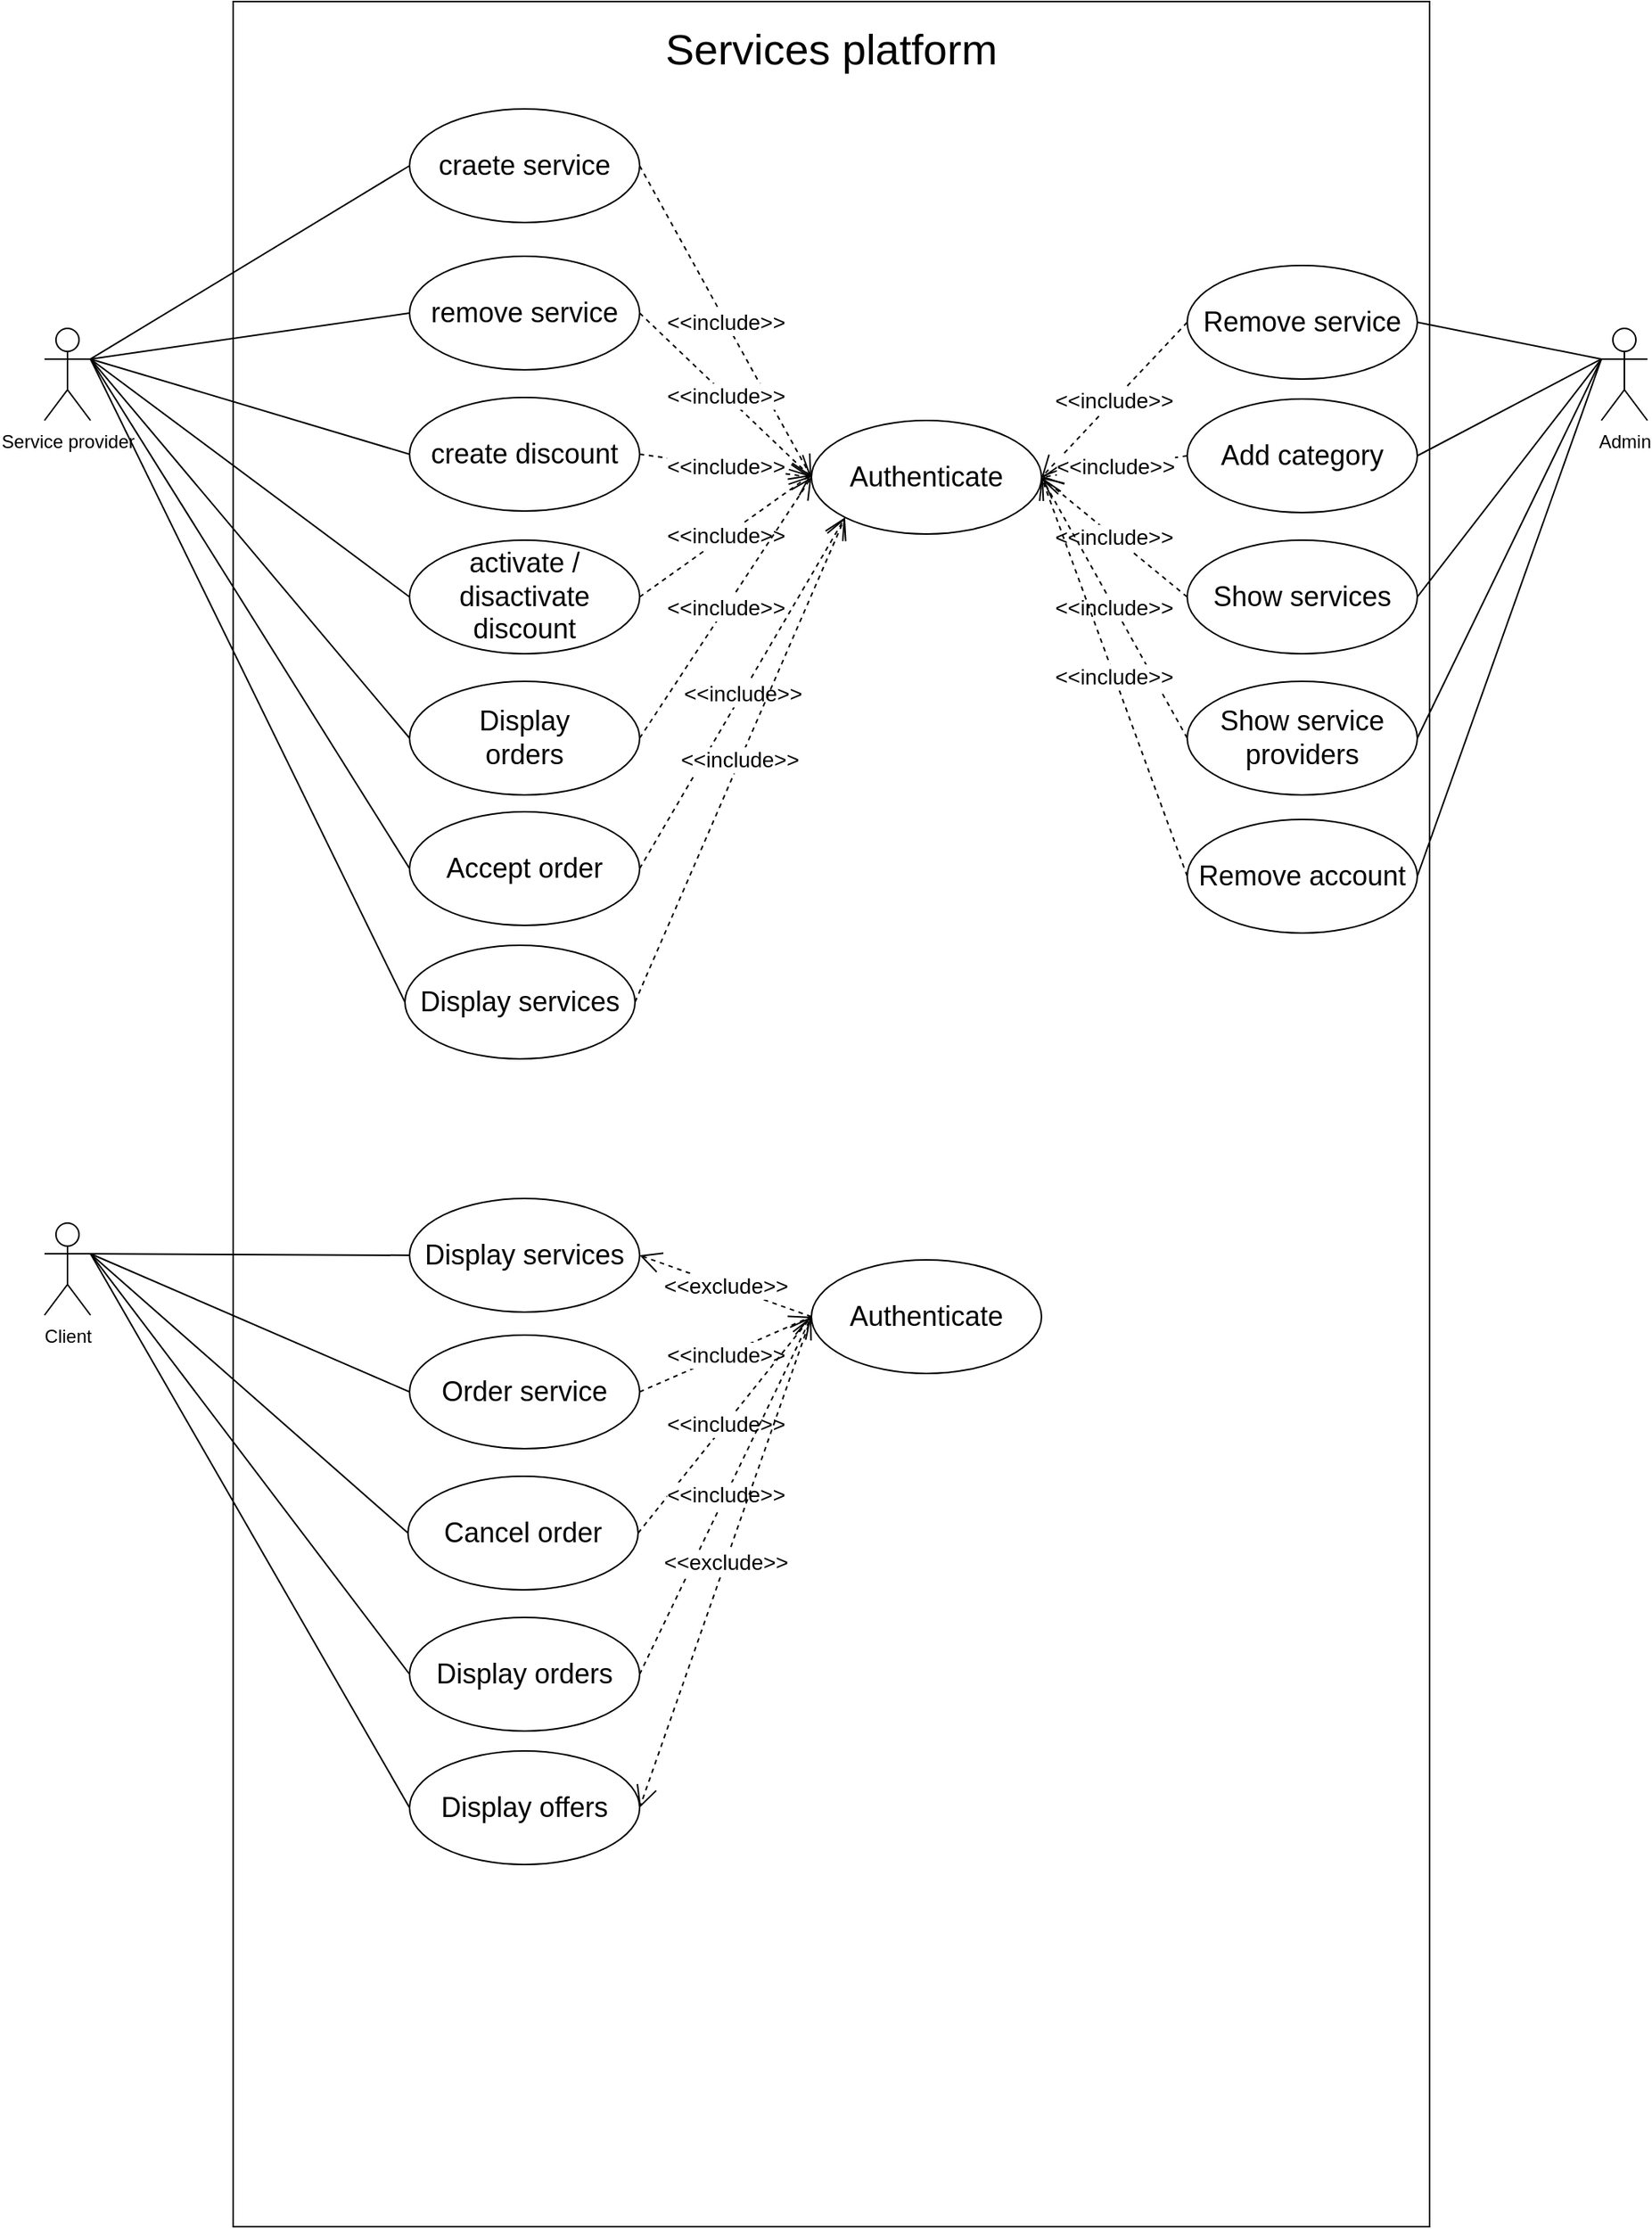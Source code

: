 <mxfile version="16.1.2" type="device"><diagram id="C5RBs43oDa-KdzZeNtuy" name="Page-1"><mxGraphModel dx="2307" dy="2636" grid="1" gridSize="10" guides="1" tooltips="1" connect="1" arrows="1" fold="1" page="1" pageScale="1" pageWidth="827" pageHeight="1169" background="none" math="0" shadow="0"><root><mxCell id="WIyWlLk6GJQsqaUBKTNV-0"/><mxCell id="WIyWlLk6GJQsqaUBKTNV-1" parent="WIyWlLk6GJQsqaUBKTNV-0"/><mxCell id="J-Qgh_Wg_Ka2_XEc0ePk-1" value="" style="rounded=0;whiteSpace=wrap;html=1;" parent="WIyWlLk6GJQsqaUBKTNV-1" vertex="1"><mxGeometry x="188" y="-740" width="780" height="1450" as="geometry"/></mxCell><mxCell id="J-Qgh_Wg_Ka2_XEc0ePk-2" value="Service provider" style="shape=umlActor;verticalLabelPosition=bottom;verticalAlign=top;html=1;outlineConnect=0;" parent="WIyWlLk6GJQsqaUBKTNV-1" vertex="1"><mxGeometry x="65" y="-527" width="30" height="60" as="geometry"/></mxCell><mxCell id="J-Qgh_Wg_Ka2_XEc0ePk-3" value="&lt;font style=&quot;font-size: 18px&quot;&gt;craete service&lt;/font&gt;" style="ellipse;whiteSpace=wrap;html=1;" parent="WIyWlLk6GJQsqaUBKTNV-1" vertex="1"><mxGeometry x="303" y="-670" width="150" height="74" as="geometry"/></mxCell><mxCell id="J-Qgh_Wg_Ka2_XEc0ePk-4" value="&lt;span style=&quot;font-size: 18px&quot;&gt;create discount&lt;/span&gt;" style="ellipse;whiteSpace=wrap;html=1;" parent="WIyWlLk6GJQsqaUBKTNV-1" vertex="1"><mxGeometry x="303" y="-482" width="150" height="74" as="geometry"/></mxCell><mxCell id="J-Qgh_Wg_Ka2_XEc0ePk-5" value="&lt;span style=&quot;font-size: 18px&quot;&gt;activate / disactivate discount&lt;/span&gt;" style="ellipse;whiteSpace=wrap;html=1;" parent="WIyWlLk6GJQsqaUBKTNV-1" vertex="1"><mxGeometry x="303" y="-389" width="150" height="74" as="geometry"/></mxCell><mxCell id="J-Qgh_Wg_Ka2_XEc0ePk-6" value="" style="endArrow=none;html=1;rounded=0;fontSize=18;exitX=1;exitY=0.333;exitDx=0;exitDy=0;exitPerimeter=0;entryX=0;entryY=0.5;entryDx=0;entryDy=0;" parent="WIyWlLk6GJQsqaUBKTNV-1" source="J-Qgh_Wg_Ka2_XEc0ePk-2" target="J-Qgh_Wg_Ka2_XEc0ePk-5" edge="1"><mxGeometry width="50" height="50" relative="1" as="geometry"><mxPoint x="510" y="-247" as="sourcePoint"/><mxPoint x="560" y="-297" as="targetPoint"/></mxGeometry></mxCell><mxCell id="J-Qgh_Wg_Ka2_XEc0ePk-7" value="" style="endArrow=none;html=1;rounded=0;fontSize=18;exitX=1;exitY=0.333;exitDx=0;exitDy=0;exitPerimeter=0;entryX=0;entryY=0.5;entryDx=0;entryDy=0;" parent="WIyWlLk6GJQsqaUBKTNV-1" source="J-Qgh_Wg_Ka2_XEc0ePk-2" target="J-Qgh_Wg_Ka2_XEc0ePk-4" edge="1"><mxGeometry width="50" height="50" relative="1" as="geometry"><mxPoint x="105" y="-497" as="sourcePoint"/><mxPoint x="313" y="-310" as="targetPoint"/></mxGeometry></mxCell><mxCell id="J-Qgh_Wg_Ka2_XEc0ePk-8" value="" style="endArrow=none;html=1;rounded=0;fontSize=18;exitX=1;exitY=0.333;exitDx=0;exitDy=0;exitPerimeter=0;entryX=0;entryY=0.5;entryDx=0;entryDy=0;" parent="WIyWlLk6GJQsqaUBKTNV-1" source="J-Qgh_Wg_Ka2_XEc0ePk-2" target="J-Qgh_Wg_Ka2_XEc0ePk-3" edge="1"><mxGeometry width="50" height="50" relative="1" as="geometry"><mxPoint x="105" y="-497" as="sourcePoint"/><mxPoint x="303" y="-620" as="targetPoint"/></mxGeometry></mxCell><mxCell id="J-Qgh_Wg_Ka2_XEc0ePk-10" value="&lt;font style=&quot;font-size: 18px&quot;&gt;Authenticate&lt;/font&gt;" style="ellipse;whiteSpace=wrap;html=1;" parent="WIyWlLk6GJQsqaUBKTNV-1" vertex="1"><mxGeometry x="565" y="-467" width="150" height="74" as="geometry"/></mxCell><mxCell id="J-Qgh_Wg_Ka2_XEc0ePk-11" value="&amp;lt;&amp;lt;include&amp;gt;&amp;gt;" style="endArrow=open;endSize=12;dashed=1;html=1;rounded=0;fontSize=14;exitX=1;exitY=0.5;exitDx=0;exitDy=0;entryX=0;entryY=0.5;entryDx=0;entryDy=0;" parent="WIyWlLk6GJQsqaUBKTNV-1" source="J-Qgh_Wg_Ka2_XEc0ePk-3" target="J-Qgh_Wg_Ka2_XEc0ePk-10" edge="1"><mxGeometry width="160" relative="1" as="geometry"><mxPoint x="453" y="-620" as="sourcePoint"/><mxPoint x="620" y="-287" as="targetPoint"/></mxGeometry></mxCell><mxCell id="J-Qgh_Wg_Ka2_XEc0ePk-12" value="&amp;lt;&amp;lt;include&amp;gt;&amp;gt;" style="endArrow=open;endSize=12;dashed=1;html=1;rounded=0;fontSize=14;exitX=1;exitY=0.5;exitDx=0;exitDy=0;entryX=0;entryY=0.5;entryDx=0;entryDy=0;" parent="WIyWlLk6GJQsqaUBKTNV-1" source="J-Qgh_Wg_Ka2_XEc0ePk-4" target="J-Qgh_Wg_Ka2_XEc0ePk-10" edge="1"><mxGeometry width="160" relative="1" as="geometry"><mxPoint x="463" y="-521" as="sourcePoint"/><mxPoint x="560" y="-420" as="targetPoint"/></mxGeometry></mxCell><mxCell id="J-Qgh_Wg_Ka2_XEc0ePk-13" value="&amp;lt;&amp;lt;include&amp;gt;&amp;gt;" style="endArrow=open;endSize=12;dashed=1;html=1;rounded=0;fontSize=14;exitX=1;exitY=0.5;exitDx=0;exitDy=0;entryX=-0.001;entryY=0.477;entryDx=0;entryDy=0;entryPerimeter=0;" parent="WIyWlLk6GJQsqaUBKTNV-1" source="J-Qgh_Wg_Ka2_XEc0ePk-5" target="J-Qgh_Wg_Ka2_XEc0ePk-10" edge="1"><mxGeometry width="160" relative="1" as="geometry"><mxPoint x="463" y="-420" as="sourcePoint"/><mxPoint x="560" y="-427" as="targetPoint"/></mxGeometry></mxCell><mxCell id="J-Qgh_Wg_Ka2_XEc0ePk-14" value="&lt;span style=&quot;font-size: 18px&quot;&gt;Display&lt;br&gt;&lt;/span&gt;&lt;font style=&quot;font-size: 18px&quot;&gt;orders&lt;/font&gt;" style="ellipse;whiteSpace=wrap;html=1;" parent="WIyWlLk6GJQsqaUBKTNV-1" vertex="1"><mxGeometry x="303" y="-297" width="150" height="74" as="geometry"/></mxCell><mxCell id="J-Qgh_Wg_Ka2_XEc0ePk-15" value="" style="endArrow=none;html=1;rounded=0;fontSize=18;exitX=1;exitY=0.333;exitDx=0;exitDy=0;exitPerimeter=0;entryX=0;entryY=0.5;entryDx=0;entryDy=0;" parent="WIyWlLk6GJQsqaUBKTNV-1" source="J-Qgh_Wg_Ka2_XEc0ePk-2" target="J-Qgh_Wg_Ka2_XEc0ePk-14" edge="1"><mxGeometry width="50" height="50" relative="1" as="geometry"><mxPoint x="105" y="-497" as="sourcePoint"/><mxPoint x="313.0" y="-342" as="targetPoint"/></mxGeometry></mxCell><mxCell id="J-Qgh_Wg_Ka2_XEc0ePk-16" value="&amp;lt;&amp;lt;include&amp;gt;&amp;gt;" style="endArrow=open;endSize=12;dashed=1;html=1;rounded=0;fontSize=14;exitX=1;exitY=0.5;exitDx=0;exitDy=0;entryX=0;entryY=0.5;entryDx=0;entryDy=0;" parent="WIyWlLk6GJQsqaUBKTNV-1" source="J-Qgh_Wg_Ka2_XEc0ePk-14" target="J-Qgh_Wg_Ka2_XEc0ePk-10" edge="1"><mxGeometry width="160" relative="1" as="geometry"><mxPoint x="463.0" y="-342" as="sourcePoint"/><mxPoint x="574.85" y="-421.702" as="targetPoint"/></mxGeometry></mxCell><mxCell id="J-Qgh_Wg_Ka2_XEc0ePk-17" value="Client" style="shape=umlActor;verticalLabelPosition=bottom;verticalAlign=top;html=1;outlineConnect=0;" parent="WIyWlLk6GJQsqaUBKTNV-1" vertex="1"><mxGeometry x="65" y="56" width="30" height="60" as="geometry"/></mxCell><mxCell id="J-Qgh_Wg_Ka2_XEc0ePk-18" value="&lt;span style=&quot;font-size: 18px&quot;&gt;Display services&lt;/span&gt;" style="ellipse;whiteSpace=wrap;html=1;" parent="WIyWlLk6GJQsqaUBKTNV-1" vertex="1"><mxGeometry x="303" y="40" width="150" height="74" as="geometry"/></mxCell><mxCell id="J-Qgh_Wg_Ka2_XEc0ePk-19" value="" style="endArrow=none;html=1;rounded=0;fontSize=18;exitX=1;exitY=0.333;exitDx=0;exitDy=0;exitPerimeter=0;entryX=0;entryY=0.5;entryDx=0;entryDy=0;" parent="WIyWlLk6GJQsqaUBKTNV-1" source="J-Qgh_Wg_Ka2_XEc0ePk-17" target="J-Qgh_Wg_Ka2_XEc0ePk-18" edge="1"><mxGeometry width="50" height="50" relative="1" as="geometry"><mxPoint x="105" y="-310" as="sourcePoint"/><mxPoint x="313.0" y="-63.0" as="targetPoint"/></mxGeometry></mxCell><mxCell id="J-Qgh_Wg_Ka2_XEc0ePk-20" value="&amp;lt;&amp;lt;include&amp;gt;&amp;gt;" style="endArrow=open;endSize=12;dashed=1;html=1;rounded=0;fontSize=14;exitX=1;exitY=0.5;exitDx=0;exitDy=0;entryX=0;entryY=0.5;entryDx=0;entryDy=0;" parent="WIyWlLk6GJQsqaUBKTNV-1" source="zodZ-iBMY00-ziJr6BMP-8" target="zodZ-iBMY00-ziJr6BMP-12" edge="1"><mxGeometry width="160" relative="1" as="geometry"><mxPoint x="463.0" y="-83.0" as="sourcePoint"/><mxPoint x="575.0" y="-253.0" as="targetPoint"/></mxGeometry></mxCell><mxCell id="zodZ-iBMY00-ziJr6BMP-0" value="Admin" style="shape=umlActor;verticalLabelPosition=bottom;verticalAlign=top;html=1;outlineConnect=0;" parent="WIyWlLk6GJQsqaUBKTNV-1" vertex="1"><mxGeometry x="1080" y="-527" width="30" height="60" as="geometry"/></mxCell><mxCell id="zodZ-iBMY00-ziJr6BMP-1" value="&lt;span style=&quot;font-size: 18px&quot;&gt;Remove service&lt;/span&gt;" style="ellipse;whiteSpace=wrap;html=1;" parent="WIyWlLk6GJQsqaUBKTNV-1" vertex="1"><mxGeometry x="810" y="-568" width="150" height="74" as="geometry"/></mxCell><mxCell id="zodZ-iBMY00-ziJr6BMP-2" value="" style="endArrow=none;html=1;rounded=0;fontSize=18;exitX=1;exitY=0.5;exitDx=0;exitDy=0;entryX=0;entryY=0.333;entryDx=0;entryDy=0;entryPerimeter=0;" parent="WIyWlLk6GJQsqaUBKTNV-1" source="zodZ-iBMY00-ziJr6BMP-4" target="zodZ-iBMY00-ziJr6BMP-0" edge="1"><mxGeometry width="50" height="50" relative="1" as="geometry"><mxPoint x="105" y="-497" as="sourcePoint"/><mxPoint x="313" y="-521" as="targetPoint"/></mxGeometry></mxCell><mxCell id="zodZ-iBMY00-ziJr6BMP-3" value="" style="endArrow=none;html=1;rounded=0;fontSize=18;exitX=1;exitY=0.5;exitDx=0;exitDy=0;entryX=0;entryY=0.333;entryDx=0;entryDy=0;entryPerimeter=0;" parent="WIyWlLk6GJQsqaUBKTNV-1" source="zodZ-iBMY00-ziJr6BMP-1" target="zodZ-iBMY00-ziJr6BMP-0" edge="1"><mxGeometry width="50" height="50" relative="1" as="geometry"><mxPoint x="725" y="-420" as="sourcePoint"/><mxPoint x="820" y="-521" as="targetPoint"/></mxGeometry></mxCell><mxCell id="zodZ-iBMY00-ziJr6BMP-4" value="&lt;span style=&quot;font-size: 18px&quot;&gt;Add category&lt;/span&gt;" style="ellipse;whiteSpace=wrap;html=1;" parent="WIyWlLk6GJQsqaUBKTNV-1" vertex="1"><mxGeometry x="810" y="-481" width="150" height="74" as="geometry"/></mxCell><mxCell id="zodZ-iBMY00-ziJr6BMP-5" value="&lt;span style=&quot;font-size: 18px&quot;&gt;Show services&lt;/span&gt;" style="ellipse;whiteSpace=wrap;html=1;" parent="WIyWlLk6GJQsqaUBKTNV-1" vertex="1"><mxGeometry x="810" y="-389" width="150" height="74" as="geometry"/></mxCell><mxCell id="zodZ-iBMY00-ziJr6BMP-6" value="&lt;span style=&quot;font-size: 18px&quot;&gt;Show service providers&lt;/span&gt;" style="ellipse;whiteSpace=wrap;html=1;" parent="WIyWlLk6GJQsqaUBKTNV-1" vertex="1"><mxGeometry x="810" y="-297" width="150" height="74" as="geometry"/></mxCell><mxCell id="zodZ-iBMY00-ziJr6BMP-7" value="&lt;span style=&quot;font-size: 18px&quot;&gt;Remove account&lt;/span&gt;" style="ellipse;whiteSpace=wrap;html=1;" parent="WIyWlLk6GJQsqaUBKTNV-1" vertex="1"><mxGeometry x="810" y="-207" width="150" height="74" as="geometry"/></mxCell><mxCell id="zodZ-iBMY00-ziJr6BMP-8" value="&lt;span style=&quot;font-size: 18px&quot;&gt;Order service&lt;/span&gt;" style="ellipse;whiteSpace=wrap;html=1;" parent="WIyWlLk6GJQsqaUBKTNV-1" vertex="1"><mxGeometry x="303" y="129" width="150" height="74" as="geometry"/></mxCell><mxCell id="zodZ-iBMY00-ziJr6BMP-9" value="" style="endArrow=none;html=1;rounded=0;fontSize=18;exitX=1;exitY=0.333;exitDx=0;exitDy=0;exitPerimeter=0;entryX=0;entryY=0.5;entryDx=0;entryDy=0;" parent="WIyWlLk6GJQsqaUBKTNV-1" source="J-Qgh_Wg_Ka2_XEc0ePk-17" target="zodZ-iBMY00-ziJr6BMP-8" edge="1"><mxGeometry width="50" height="50" relative="1" as="geometry"><mxPoint x="105" y="86" as="sourcePoint"/><mxPoint x="313" y="87" as="targetPoint"/></mxGeometry></mxCell><mxCell id="zodZ-iBMY00-ziJr6BMP-10" value="&lt;span style=&quot;font-size: 18px&quot;&gt;Accept order&lt;/span&gt;" style="ellipse;whiteSpace=wrap;html=1;" parent="WIyWlLk6GJQsqaUBKTNV-1" vertex="1"><mxGeometry x="303" y="-212" width="150" height="74" as="geometry"/></mxCell><mxCell id="zodZ-iBMY00-ziJr6BMP-11" value="&amp;lt;&amp;lt;include&amp;gt;&amp;gt;" style="endArrow=open;endSize=12;dashed=1;html=1;rounded=0;fontSize=14;exitX=1;exitY=0.5;exitDx=0;exitDy=0;entryX=0;entryY=1;entryDx=0;entryDy=0;" parent="WIyWlLk6GJQsqaUBKTNV-1" source="zodZ-iBMY00-ziJr6BMP-10" target="J-Qgh_Wg_Ka2_XEc0ePk-10" edge="1"><mxGeometry width="160" relative="1" as="geometry"><mxPoint x="463" y="-250" as="sourcePoint"/><mxPoint x="575" y="-420" as="targetPoint"/></mxGeometry></mxCell><mxCell id="zodZ-iBMY00-ziJr6BMP-12" value="&lt;font style=&quot;font-size: 18px&quot;&gt;Authenticate&lt;/font&gt;" style="ellipse;whiteSpace=wrap;html=1;" parent="WIyWlLk6GJQsqaUBKTNV-1" vertex="1"><mxGeometry x="565" y="80" width="150" height="74" as="geometry"/></mxCell><mxCell id="zodZ-iBMY00-ziJr6BMP-13" value="&amp;lt;&amp;lt;exclude&amp;gt;&amp;gt;" style="endArrow=open;endSize=12;dashed=1;html=1;rounded=0;fontSize=14;exitX=0;exitY=0.5;exitDx=0;exitDy=0;entryX=1;entryY=0.5;entryDx=0;entryDy=0;" parent="WIyWlLk6GJQsqaUBKTNV-1" source="zodZ-iBMY00-ziJr6BMP-12" target="J-Qgh_Wg_Ka2_XEc0ePk-18" edge="1"><mxGeometry width="160" relative="1" as="geometry"><mxPoint x="463" y="176" as="sourcePoint"/><mxPoint x="575" y="127" as="targetPoint"/></mxGeometry></mxCell><mxCell id="zodZ-iBMY00-ziJr6BMP-14" value="&lt;span style=&quot;font-size: 18px&quot;&gt;Cancel order&lt;/span&gt;" style="ellipse;whiteSpace=wrap;html=1;" parent="WIyWlLk6GJQsqaUBKTNV-1" vertex="1"><mxGeometry x="302" y="221" width="150" height="74" as="geometry"/></mxCell><mxCell id="zodZ-iBMY00-ziJr6BMP-15" value="&amp;lt;&amp;lt;include&amp;gt;&amp;gt;" style="endArrow=open;endSize=12;dashed=1;html=1;rounded=0;fontSize=14;exitX=1;exitY=0.5;exitDx=0;exitDy=0;entryX=0;entryY=0.5;entryDx=0;entryDy=0;" parent="WIyWlLk6GJQsqaUBKTNV-1" source="zodZ-iBMY00-ziJr6BMP-14" target="zodZ-iBMY00-ziJr6BMP-12" edge="1"><mxGeometry width="160" relative="1" as="geometry"><mxPoint x="463" y="176" as="sourcePoint"/><mxPoint x="575" y="127" as="targetPoint"/></mxGeometry></mxCell><mxCell id="zodZ-iBMY00-ziJr6BMP-16" value="" style="endArrow=none;html=1;rounded=0;fontSize=18;exitX=1;exitY=0.333;exitDx=0;exitDy=0;exitPerimeter=0;entryX=0;entryY=0.5;entryDx=0;entryDy=0;" parent="WIyWlLk6GJQsqaUBKTNV-1" source="J-Qgh_Wg_Ka2_XEc0ePk-17" target="zodZ-iBMY00-ziJr6BMP-14" edge="1"><mxGeometry width="50" height="50" relative="1" as="geometry"><mxPoint x="105" y="86" as="sourcePoint"/><mxPoint x="313" y="176" as="targetPoint"/></mxGeometry></mxCell><mxCell id="zodZ-iBMY00-ziJr6BMP-18" value="" style="endArrow=none;html=1;rounded=0;fontSize=18;exitX=1;exitY=0.5;exitDx=0;exitDy=0;entryX=0;entryY=0.333;entryDx=0;entryDy=0;entryPerimeter=0;" parent="WIyWlLk6GJQsqaUBKTNV-1" source="zodZ-iBMY00-ziJr6BMP-5" target="zodZ-iBMY00-ziJr6BMP-0" edge="1"><mxGeometry width="50" height="50" relative="1" as="geometry"><mxPoint x="970" y="-434" as="sourcePoint"/><mxPoint x="1090" y="-497" as="targetPoint"/></mxGeometry></mxCell><mxCell id="zodZ-iBMY00-ziJr6BMP-19" value="" style="endArrow=none;html=1;rounded=0;fontSize=18;exitX=1;exitY=0.5;exitDx=0;exitDy=0;entryX=0;entryY=0.333;entryDx=0;entryDy=0;entryPerimeter=0;" parent="WIyWlLk6GJQsqaUBKTNV-1" source="zodZ-iBMY00-ziJr6BMP-6" target="zodZ-iBMY00-ziJr6BMP-0" edge="1"><mxGeometry width="50" height="50" relative="1" as="geometry"><mxPoint x="970.0" y="-342" as="sourcePoint"/><mxPoint x="1100" y="-487" as="targetPoint"/></mxGeometry></mxCell><mxCell id="zodZ-iBMY00-ziJr6BMP-20" value="" style="endArrow=none;html=1;rounded=0;fontSize=18;exitX=1;exitY=0.5;exitDx=0;exitDy=0;entryX=0;entryY=0.333;entryDx=0;entryDy=0;entryPerimeter=0;" parent="WIyWlLk6GJQsqaUBKTNV-1" source="zodZ-iBMY00-ziJr6BMP-7" target="zodZ-iBMY00-ziJr6BMP-0" edge="1"><mxGeometry width="50" height="50" relative="1" as="geometry"><mxPoint x="970.0" y="-250.0" as="sourcePoint"/><mxPoint x="1110" y="-477" as="targetPoint"/></mxGeometry></mxCell><mxCell id="r-I9QqW5zKjtCGFGCTof-0" value="" style="endArrow=none;html=1;rounded=0;fontSize=18;exitX=1;exitY=0.333;exitDx=0;exitDy=0;exitPerimeter=0;entryX=0;entryY=0.5;entryDx=0;entryDy=0;" parent="WIyWlLk6GJQsqaUBKTNV-1" source="J-Qgh_Wg_Ka2_XEc0ePk-2" target="zodZ-iBMY00-ziJr6BMP-10" edge="1"><mxGeometry width="50" height="50" relative="1" as="geometry"><mxPoint x="105" y="-497" as="sourcePoint"/><mxPoint x="313" y="-250" as="targetPoint"/></mxGeometry></mxCell><mxCell id="r-I9QqW5zKjtCGFGCTof-1" value="&amp;lt;&amp;lt;include&amp;gt;&amp;gt;" style="endArrow=open;endSize=12;dashed=1;html=1;rounded=0;fontSize=14;exitX=0;exitY=0.5;exitDx=0;exitDy=0;entryX=1;entryY=0.5;entryDx=0;entryDy=0;" parent="WIyWlLk6GJQsqaUBKTNV-1" source="zodZ-iBMY00-ziJr6BMP-1" target="J-Qgh_Wg_Ka2_XEc0ePk-10" edge="1"><mxGeometry width="160" relative="1" as="geometry"><mxPoint x="463" y="-521" as="sourcePoint"/><mxPoint x="575" y="-420" as="targetPoint"/></mxGeometry></mxCell><mxCell id="r-I9QqW5zKjtCGFGCTof-2" value="&amp;lt;&amp;lt;include&amp;gt;&amp;gt;" style="endArrow=open;endSize=12;dashed=1;html=1;rounded=0;fontSize=14;exitX=0;exitY=0.5;exitDx=0;exitDy=0;entryX=1;entryY=0.5;entryDx=0;entryDy=0;" parent="WIyWlLk6GJQsqaUBKTNV-1" source="zodZ-iBMY00-ziJr6BMP-4" target="J-Qgh_Wg_Ka2_XEc0ePk-10" edge="1"><mxGeometry width="160" relative="1" as="geometry"><mxPoint x="820" y="-521" as="sourcePoint"/><mxPoint x="725" y="-420" as="targetPoint"/></mxGeometry></mxCell><mxCell id="r-I9QqW5zKjtCGFGCTof-3" value="&amp;lt;&amp;lt;include&amp;gt;&amp;gt;" style="endArrow=open;endSize=12;dashed=1;html=1;rounded=0;fontSize=14;exitX=0;exitY=0.5;exitDx=0;exitDy=0;entryX=1;entryY=0.5;entryDx=0;entryDy=0;" parent="WIyWlLk6GJQsqaUBKTNV-1" source="zodZ-iBMY00-ziJr6BMP-5" target="J-Qgh_Wg_Ka2_XEc0ePk-10" edge="1"><mxGeometry width="160" relative="1" as="geometry"><mxPoint x="820" y="-434" as="sourcePoint"/><mxPoint x="725" y="-420" as="targetPoint"/></mxGeometry></mxCell><mxCell id="r-I9QqW5zKjtCGFGCTof-4" value="&amp;lt;&amp;lt;include&amp;gt;&amp;gt;" style="endArrow=open;endSize=12;dashed=1;html=1;rounded=0;fontSize=14;exitX=0;exitY=0.5;exitDx=0;exitDy=0;entryX=1;entryY=0.5;entryDx=0;entryDy=0;" parent="WIyWlLk6GJQsqaUBKTNV-1" source="zodZ-iBMY00-ziJr6BMP-6" target="J-Qgh_Wg_Ka2_XEc0ePk-10" edge="1"><mxGeometry width="160" relative="1" as="geometry"><mxPoint x="820" y="-342" as="sourcePoint"/><mxPoint x="725" y="-420" as="targetPoint"/></mxGeometry></mxCell><mxCell id="r-I9QqW5zKjtCGFGCTof-5" value="&amp;lt;&amp;lt;include&amp;gt;&amp;gt;" style="endArrow=open;endSize=12;dashed=1;html=1;rounded=0;fontSize=14;exitX=0;exitY=0.5;exitDx=0;exitDy=0;entryX=1;entryY=0.5;entryDx=0;entryDy=0;" parent="WIyWlLk6GJQsqaUBKTNV-1" source="zodZ-iBMY00-ziJr6BMP-7" target="J-Qgh_Wg_Ka2_XEc0ePk-10" edge="1"><mxGeometry width="160" relative="1" as="geometry"><mxPoint x="820" y="-250" as="sourcePoint"/><mxPoint x="725" y="-420" as="targetPoint"/></mxGeometry></mxCell><mxCell id="r-I9QqW5zKjtCGFGCTof-9" value="Services platform" style="text;align=center;fontStyle=0;verticalAlign=middle;spacingLeft=3;spacingRight=3;strokeColor=none;rotatable=0;points=[[0,0.5],[1,0.5]];portConstraint=eastwest;fontSize=28;" parent="WIyWlLk6GJQsqaUBKTNV-1" vertex="1"><mxGeometry x="413" y="-732" width="330" height="40" as="geometry"/></mxCell><mxCell id="r-I9QqW5zKjtCGFGCTof-10" value="&lt;span style=&quot;font-size: 18px&quot;&gt;remove service&lt;/span&gt;" style="ellipse;whiteSpace=wrap;html=1;" parent="WIyWlLk6GJQsqaUBKTNV-1" vertex="1"><mxGeometry x="303" y="-574" width="150" height="74" as="geometry"/></mxCell><mxCell id="r-I9QqW5zKjtCGFGCTof-11" value="&amp;lt;&amp;lt;include&amp;gt;&amp;gt;" style="endArrow=open;endSize=12;dashed=1;html=1;rounded=0;fontSize=14;exitX=1;exitY=0.5;exitDx=0;exitDy=0;entryX=0;entryY=0.5;entryDx=0;entryDy=0;" parent="WIyWlLk6GJQsqaUBKTNV-1" source="r-I9QqW5zKjtCGFGCTof-10" target="J-Qgh_Wg_Ka2_XEc0ePk-10" edge="1"><mxGeometry width="160" relative="1" as="geometry"><mxPoint x="463.0" y="-610" as="sourcePoint"/><mxPoint x="575.0" y="-420" as="targetPoint"/></mxGeometry></mxCell><mxCell id="r-I9QqW5zKjtCGFGCTof-12" value="" style="endArrow=none;html=1;rounded=0;fontSize=18;entryX=0;entryY=0.5;entryDx=0;entryDy=0;exitX=1;exitY=0.333;exitDx=0;exitDy=0;exitPerimeter=0;" parent="WIyWlLk6GJQsqaUBKTNV-1" source="J-Qgh_Wg_Ka2_XEc0ePk-2" target="r-I9QqW5zKjtCGFGCTof-10" edge="1"><mxGeometry width="50" height="50" relative="1" as="geometry"><mxPoint x="100" y="-507" as="sourcePoint"/><mxPoint x="313.0" y="-610" as="targetPoint"/></mxGeometry></mxCell><mxCell id="r-I9QqW5zKjtCGFGCTof-13" value="&lt;span style=&quot;font-size: 18px&quot;&gt;Display orders&lt;/span&gt;" style="ellipse;whiteSpace=wrap;html=1;" parent="WIyWlLk6GJQsqaUBKTNV-1" vertex="1"><mxGeometry x="303" y="313" width="150" height="74" as="geometry"/></mxCell><mxCell id="r-I9QqW5zKjtCGFGCTof-14" value="&amp;lt;&amp;lt;include&amp;gt;&amp;gt;" style="endArrow=open;endSize=12;dashed=1;html=1;rounded=0;fontSize=14;exitX=1;exitY=0.5;exitDx=0;exitDy=0;entryX=0;entryY=0.5;entryDx=0;entryDy=0;" parent="WIyWlLk6GJQsqaUBKTNV-1" source="r-I9QqW5zKjtCGFGCTof-13" target="zodZ-iBMY00-ziJr6BMP-12" edge="1"><mxGeometry width="160" relative="1" as="geometry"><mxPoint x="462.0" y="268" as="sourcePoint"/><mxPoint x="575.0" y="127" as="targetPoint"/></mxGeometry></mxCell><mxCell id="r-I9QqW5zKjtCGFGCTof-15" value="" style="endArrow=none;html=1;rounded=0;fontSize=18;exitX=1;exitY=0.333;exitDx=0;exitDy=0;exitPerimeter=0;entryX=0;entryY=0.5;entryDx=0;entryDy=0;" parent="WIyWlLk6GJQsqaUBKTNV-1" source="J-Qgh_Wg_Ka2_XEc0ePk-17" target="r-I9QqW5zKjtCGFGCTof-13" edge="1"><mxGeometry width="50" height="50" relative="1" as="geometry"><mxPoint x="105" y="86" as="sourcePoint"/><mxPoint x="312.0" y="268" as="targetPoint"/></mxGeometry></mxCell><mxCell id="r-I9QqW5zKjtCGFGCTof-16" value="&lt;span style=&quot;font-size: 18px&quot;&gt;Display offers&lt;/span&gt;" style="ellipse;whiteSpace=wrap;html=1;" parent="WIyWlLk6GJQsqaUBKTNV-1" vertex="1"><mxGeometry x="303" y="400" width="150" height="74" as="geometry"/></mxCell><mxCell id="r-I9QqW5zKjtCGFGCTof-17" value="&amp;lt;&amp;lt;exclude&amp;gt;&amp;gt;" style="endArrow=open;endSize=12;dashed=1;html=1;rounded=0;fontSize=14;exitX=0;exitY=0.5;exitDx=0;exitDy=0;entryX=1;entryY=0.5;entryDx=0;entryDy=0;" parent="WIyWlLk6GJQsqaUBKTNV-1" source="zodZ-iBMY00-ziJr6BMP-12" target="r-I9QqW5zKjtCGFGCTof-16" edge="1"><mxGeometry width="160" relative="1" as="geometry"><mxPoint x="575.0" y="127" as="sourcePoint"/><mxPoint x="463.0" y="87" as="targetPoint"/></mxGeometry></mxCell><mxCell id="r-I9QqW5zKjtCGFGCTof-18" value="" style="endArrow=none;html=1;rounded=0;fontSize=18;exitX=1;exitY=0.333;exitDx=0;exitDy=0;exitPerimeter=0;entryX=0;entryY=0.5;entryDx=0;entryDy=0;" parent="WIyWlLk6GJQsqaUBKTNV-1" source="J-Qgh_Wg_Ka2_XEc0ePk-17" target="r-I9QqW5zKjtCGFGCTof-16" edge="1"><mxGeometry width="50" height="50" relative="1" as="geometry"><mxPoint x="105" y="86" as="sourcePoint"/><mxPoint x="313.0" y="360" as="targetPoint"/></mxGeometry></mxCell><mxCell id="fqrqBR65CAWnQQQDBwn5-0" value="&lt;span style=&quot;font-size: 18px&quot;&gt;Display services&lt;/span&gt;" style="ellipse;whiteSpace=wrap;html=1;" vertex="1" parent="WIyWlLk6GJQsqaUBKTNV-1"><mxGeometry x="300" y="-125" width="150" height="74" as="geometry"/></mxCell><mxCell id="fqrqBR65CAWnQQQDBwn5-1" value="&amp;lt;&amp;lt;include&amp;gt;&amp;gt;" style="endArrow=open;endSize=12;dashed=1;html=1;rounded=0;fontSize=14;exitX=1;exitY=0.5;exitDx=0;exitDy=0;entryX=0;entryY=1;entryDx=0;entryDy=0;" edge="1" parent="WIyWlLk6GJQsqaUBKTNV-1" source="fqrqBR65CAWnQQQDBwn5-0" target="J-Qgh_Wg_Ka2_XEc0ePk-10"><mxGeometry width="160" relative="1" as="geometry"><mxPoint x="463.0" y="-165" as="sourcePoint"/><mxPoint x="590" y="-417" as="targetPoint"/></mxGeometry></mxCell><mxCell id="fqrqBR65CAWnQQQDBwn5-2" value="" style="endArrow=none;html=1;rounded=0;fontSize=18;entryX=0;entryY=0.5;entryDx=0;entryDy=0;exitX=1;exitY=0.333;exitDx=0;exitDy=0;exitPerimeter=0;" edge="1" parent="WIyWlLk6GJQsqaUBKTNV-1" source="J-Qgh_Wg_Ka2_XEc0ePk-2" target="fqrqBR65CAWnQQQDBwn5-0"><mxGeometry width="50" height="50" relative="1" as="geometry"><mxPoint x="100" y="-507" as="sourcePoint"/><mxPoint x="313.0" y="-165" as="targetPoint"/></mxGeometry></mxCell></root></mxGraphModel></diagram></mxfile>